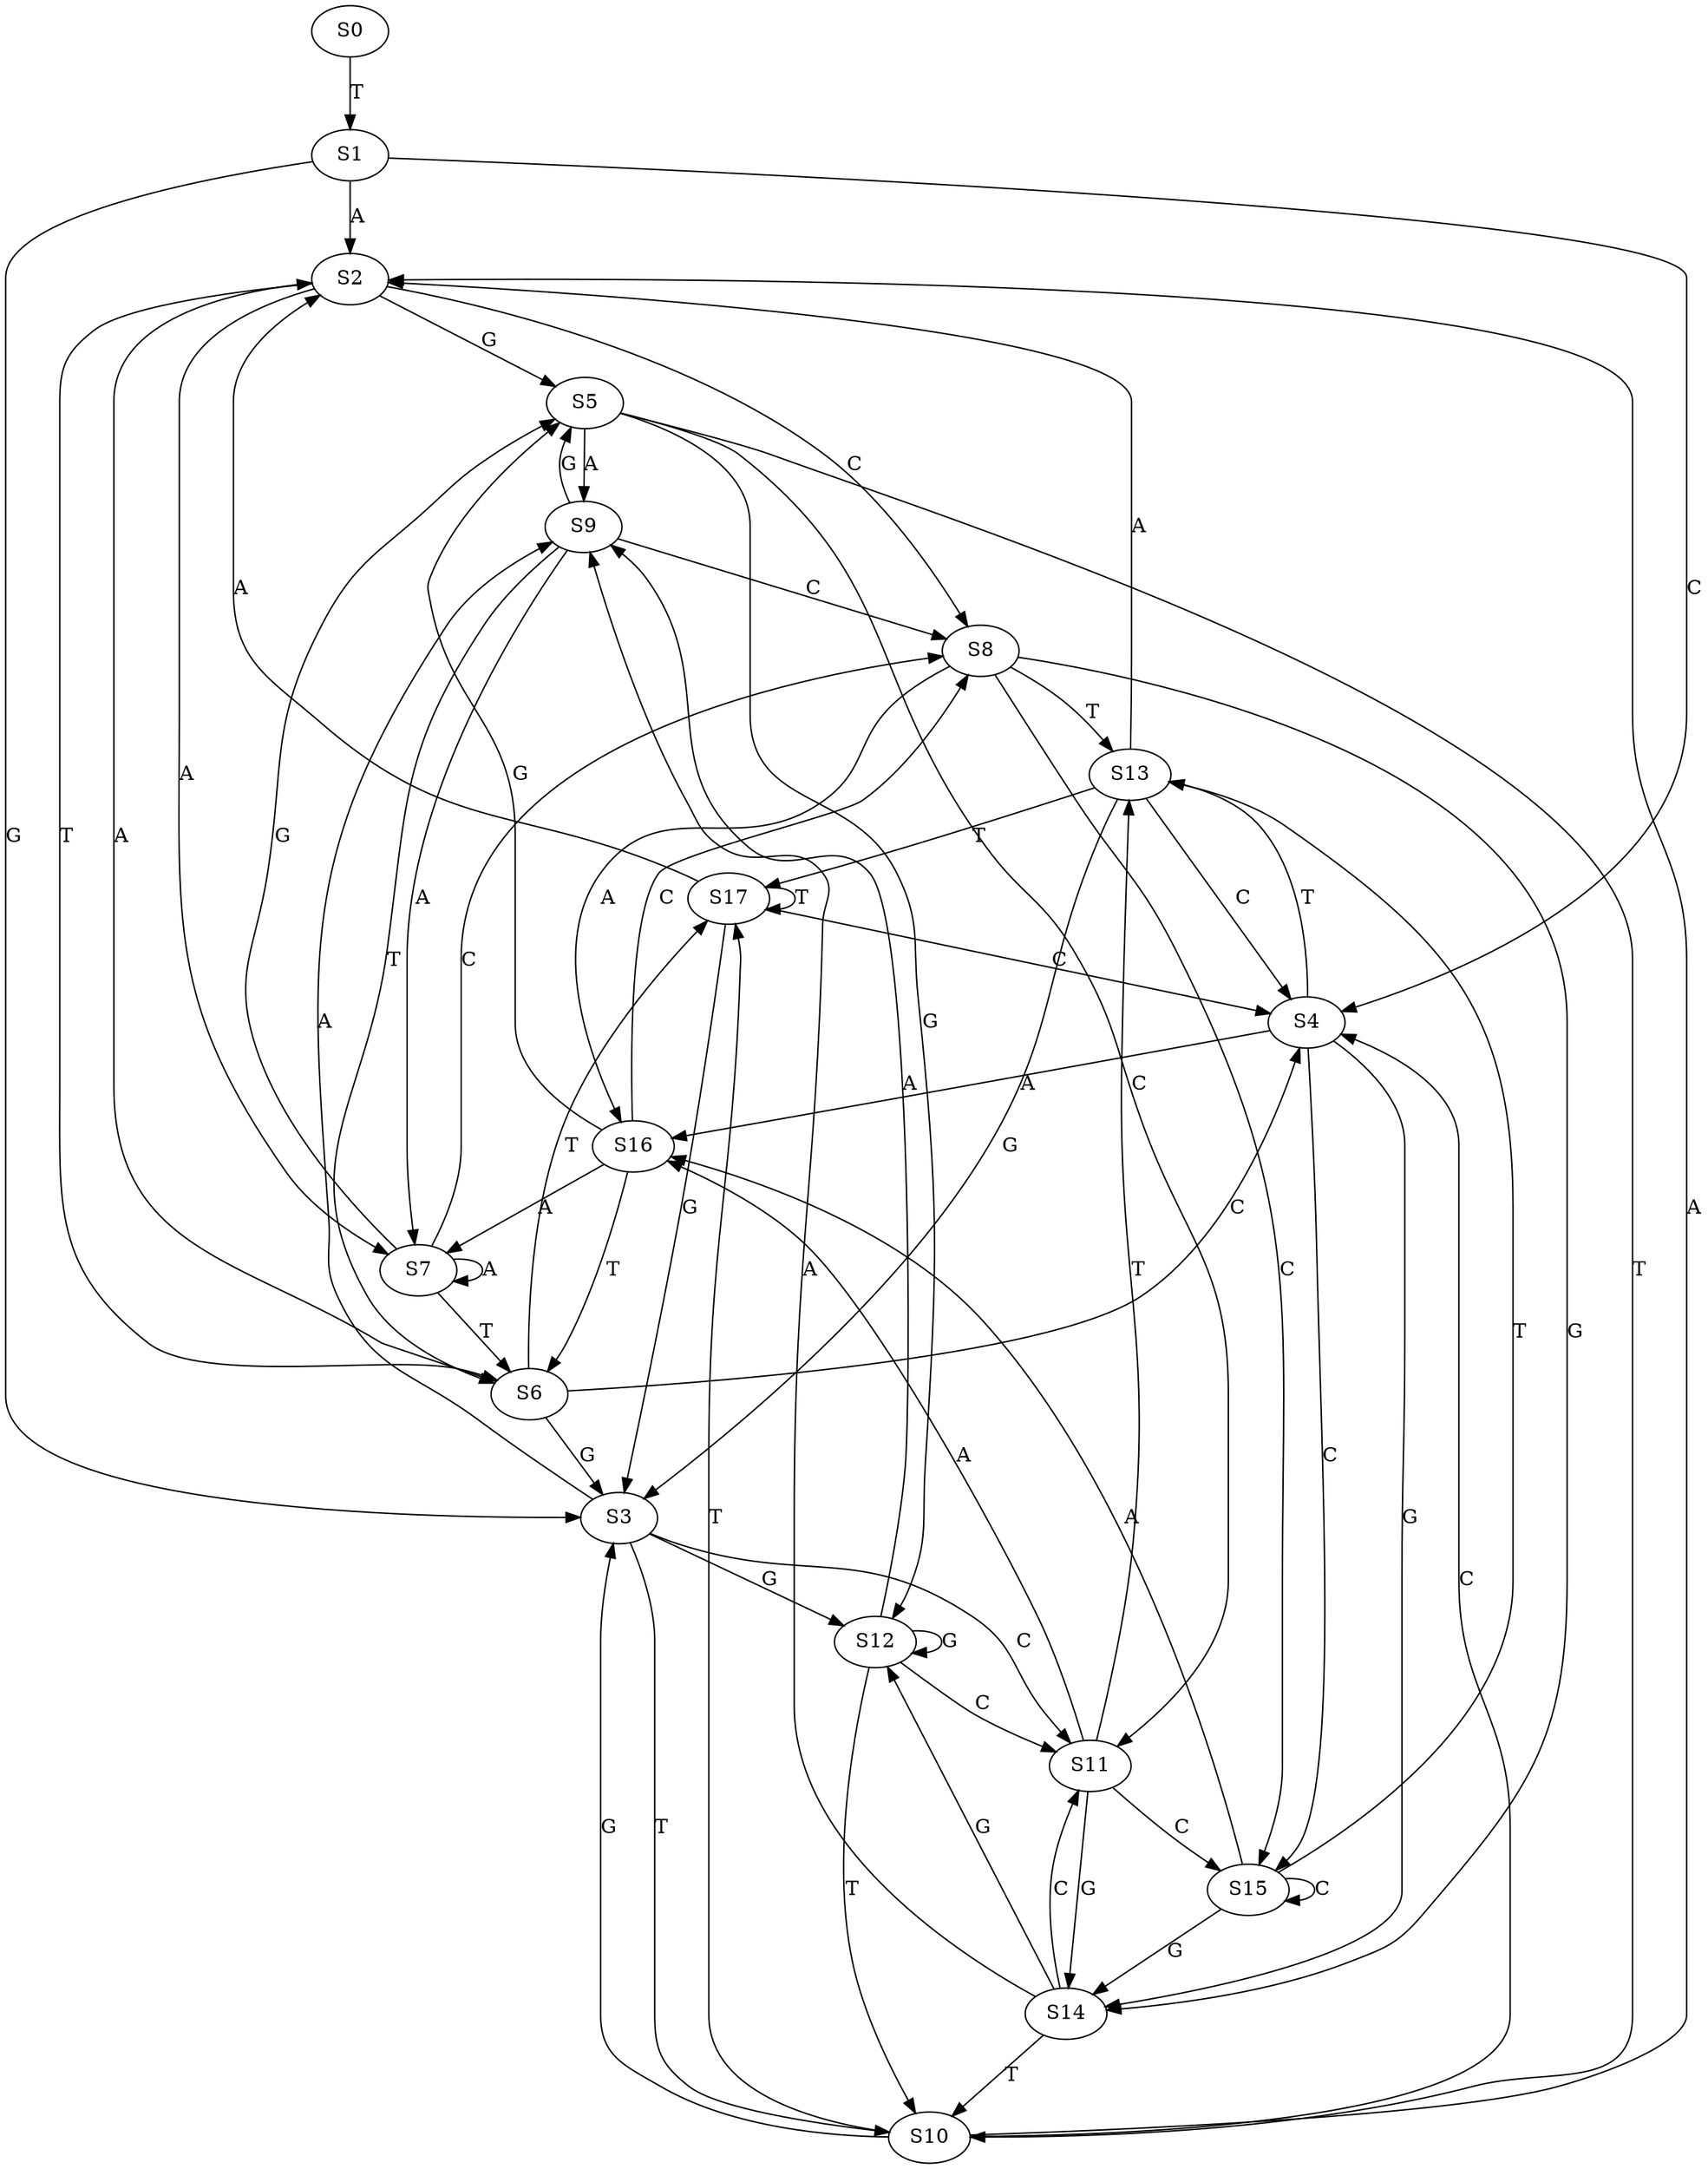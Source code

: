 strict digraph  {
	S0 -> S1 [ label = T ];
	S1 -> S2 [ label = A ];
	S1 -> S3 [ label = G ];
	S1 -> S4 [ label = C ];
	S2 -> S5 [ label = G ];
	S2 -> S6 [ label = T ];
	S2 -> S7 [ label = A ];
	S2 -> S8 [ label = C ];
	S3 -> S9 [ label = A ];
	S3 -> S10 [ label = T ];
	S3 -> S11 [ label = C ];
	S3 -> S12 [ label = G ];
	S4 -> S13 [ label = T ];
	S4 -> S14 [ label = G ];
	S4 -> S15 [ label = C ];
	S4 -> S16 [ label = A ];
	S5 -> S10 [ label = T ];
	S5 -> S12 [ label = G ];
	S5 -> S9 [ label = A ];
	S5 -> S11 [ label = C ];
	S6 -> S2 [ label = A ];
	S6 -> S4 [ label = C ];
	S6 -> S17 [ label = T ];
	S6 -> S3 [ label = G ];
	S7 -> S6 [ label = T ];
	S7 -> S8 [ label = C ];
	S7 -> S5 [ label = G ];
	S7 -> S7 [ label = A ];
	S8 -> S16 [ label = A ];
	S8 -> S13 [ label = T ];
	S8 -> S15 [ label = C ];
	S8 -> S14 [ label = G ];
	S9 -> S5 [ label = G ];
	S9 -> S7 [ label = A ];
	S9 -> S8 [ label = C ];
	S9 -> S6 [ label = T ];
	S10 -> S2 [ label = A ];
	S10 -> S4 [ label = C ];
	S10 -> S3 [ label = G ];
	S10 -> S17 [ label = T ];
	S11 -> S15 [ label = C ];
	S11 -> S13 [ label = T ];
	S11 -> S14 [ label = G ];
	S11 -> S16 [ label = A ];
	S12 -> S9 [ label = A ];
	S12 -> S10 [ label = T ];
	S12 -> S12 [ label = G ];
	S12 -> S11 [ label = C ];
	S13 -> S3 [ label = G ];
	S13 -> S4 [ label = C ];
	S13 -> S2 [ label = A ];
	S13 -> S17 [ label = T ];
	S14 -> S12 [ label = G ];
	S14 -> S10 [ label = T ];
	S14 -> S9 [ label = A ];
	S14 -> S11 [ label = C ];
	S15 -> S14 [ label = G ];
	S15 -> S15 [ label = C ];
	S15 -> S16 [ label = A ];
	S15 -> S13 [ label = T ];
	S16 -> S5 [ label = G ];
	S16 -> S6 [ label = T ];
	S16 -> S8 [ label = C ];
	S16 -> S7 [ label = A ];
	S17 -> S4 [ label = C ];
	S17 -> S3 [ label = G ];
	S17 -> S17 [ label = T ];
	S17 -> S2 [ label = A ];
}
